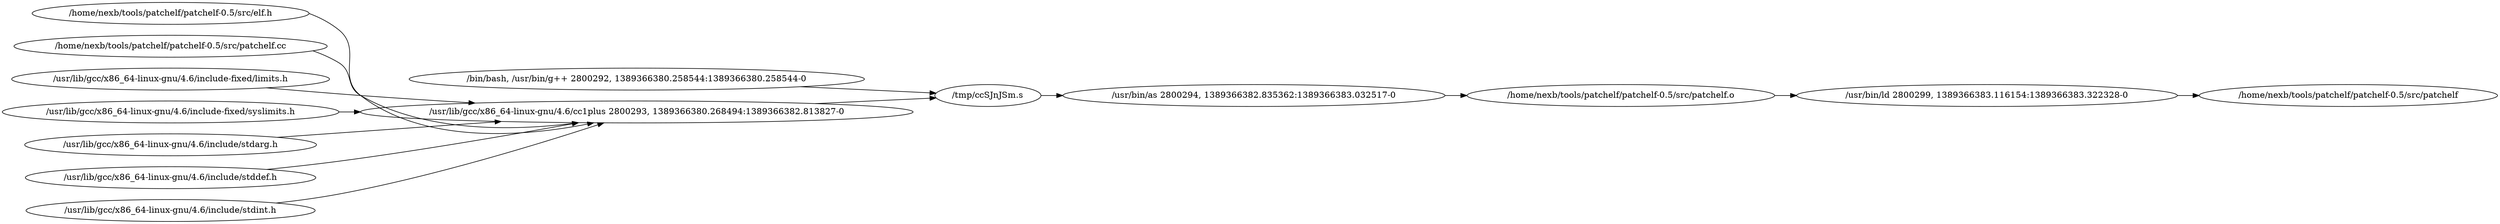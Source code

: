 digraph G {
rankdir="LR";
	"/bin/bash, /usr/bin/g++ 2800292, 1389366380.258544:1389366380.258544-0" [];
	"/home/nexb/tools/patchelf/patchelf-0.5/src/elf.h" [];
	"/home/nexb/tools/patchelf/patchelf-0.5/src/patchelf" [];
	"/home/nexb/tools/patchelf/patchelf-0.5/src/patchelf.cc" [];
	"/home/nexb/tools/patchelf/patchelf-0.5/src/patchelf.o" [];
	"/tmp/ccSJnJSm.s" [];
	"/usr/bin/as 2800294, 1389366382.835362:1389366383.032517-0" [];
	"/usr/bin/ld 2800299, 1389366383.116154:1389366383.322328-0" [];
	"/usr/lib/gcc/x86_64-linux-gnu/4.6/cc1plus 2800293, 1389366380.268494:1389366382.813827-0" [];
	"/usr/lib/gcc/x86_64-linux-gnu/4.6/include-fixed/limits.h" [];
	"/usr/lib/gcc/x86_64-linux-gnu/4.6/include-fixed/syslimits.h" [];
	"/usr/lib/gcc/x86_64-linux-gnu/4.6/include/stdarg.h" [];
	"/usr/lib/gcc/x86_64-linux-gnu/4.6/include/stddef.h" [];
	"/usr/lib/gcc/x86_64-linux-gnu/4.6/include/stdint.h" [];
	"/bin/bash, /usr/bin/g++ 2800292, 1389366380.258544:1389366380.258544-0" -> "/tmp/ccSJnJSm.s" [];
	"/home/nexb/tools/patchelf/patchelf-0.5/src/elf.h" -> "/usr/lib/gcc/x86_64-linux-gnu/4.6/cc1plus 2800293, 1389366380.268494:1389366382.813827-0" [];
	"/home/nexb/tools/patchelf/patchelf-0.5/src/patchelf.cc" -> "/usr/lib/gcc/x86_64-linux-gnu/4.6/cc1plus 2800293, 1389366380.268494:1389366382.813827-0" [];
	"/home/nexb/tools/patchelf/patchelf-0.5/src/patchelf.o" -> "/usr/bin/ld 2800299, 1389366383.116154:1389366383.322328-0" [];
	"/tmp/ccSJnJSm.s" -> "/usr/bin/as 2800294, 1389366382.835362:1389366383.032517-0" [];
	"/usr/bin/as 2800294, 1389366382.835362:1389366383.032517-0" -> "/home/nexb/tools/patchelf/patchelf-0.5/src/patchelf.o" [];
	"/usr/bin/ld 2800299, 1389366383.116154:1389366383.322328-0" -> "/home/nexb/tools/patchelf/patchelf-0.5/src/patchelf" [];
	"/usr/lib/gcc/x86_64-linux-gnu/4.6/cc1plus 2800293, 1389366380.268494:1389366382.813827-0" -> "/tmp/ccSJnJSm.s" [];
	"/usr/lib/gcc/x86_64-linux-gnu/4.6/include-fixed/limits.h" -> "/usr/lib/gcc/x86_64-linux-gnu/4.6/cc1plus 2800293, 1389366380.268494:1389366382.813827-0" [];
	"/usr/lib/gcc/x86_64-linux-gnu/4.6/include-fixed/syslimits.h" -> "/usr/lib/gcc/x86_64-linux-gnu/4.6/cc1plus 2800293, 1389366380.268494:1389366382.813827-0" [];
	"/usr/lib/gcc/x86_64-linux-gnu/4.6/include/stdarg.h" -> "/usr/lib/gcc/x86_64-linux-gnu/4.6/cc1plus 2800293, 1389366380.268494:1389366382.813827-0" [];
	"/usr/lib/gcc/x86_64-linux-gnu/4.6/include/stddef.h" -> "/usr/lib/gcc/x86_64-linux-gnu/4.6/cc1plus 2800293, 1389366380.268494:1389366382.813827-0" [];
	"/usr/lib/gcc/x86_64-linux-gnu/4.6/include/stdint.h" -> "/usr/lib/gcc/x86_64-linux-gnu/4.6/cc1plus 2800293, 1389366380.268494:1389366382.813827-0" [];
}
